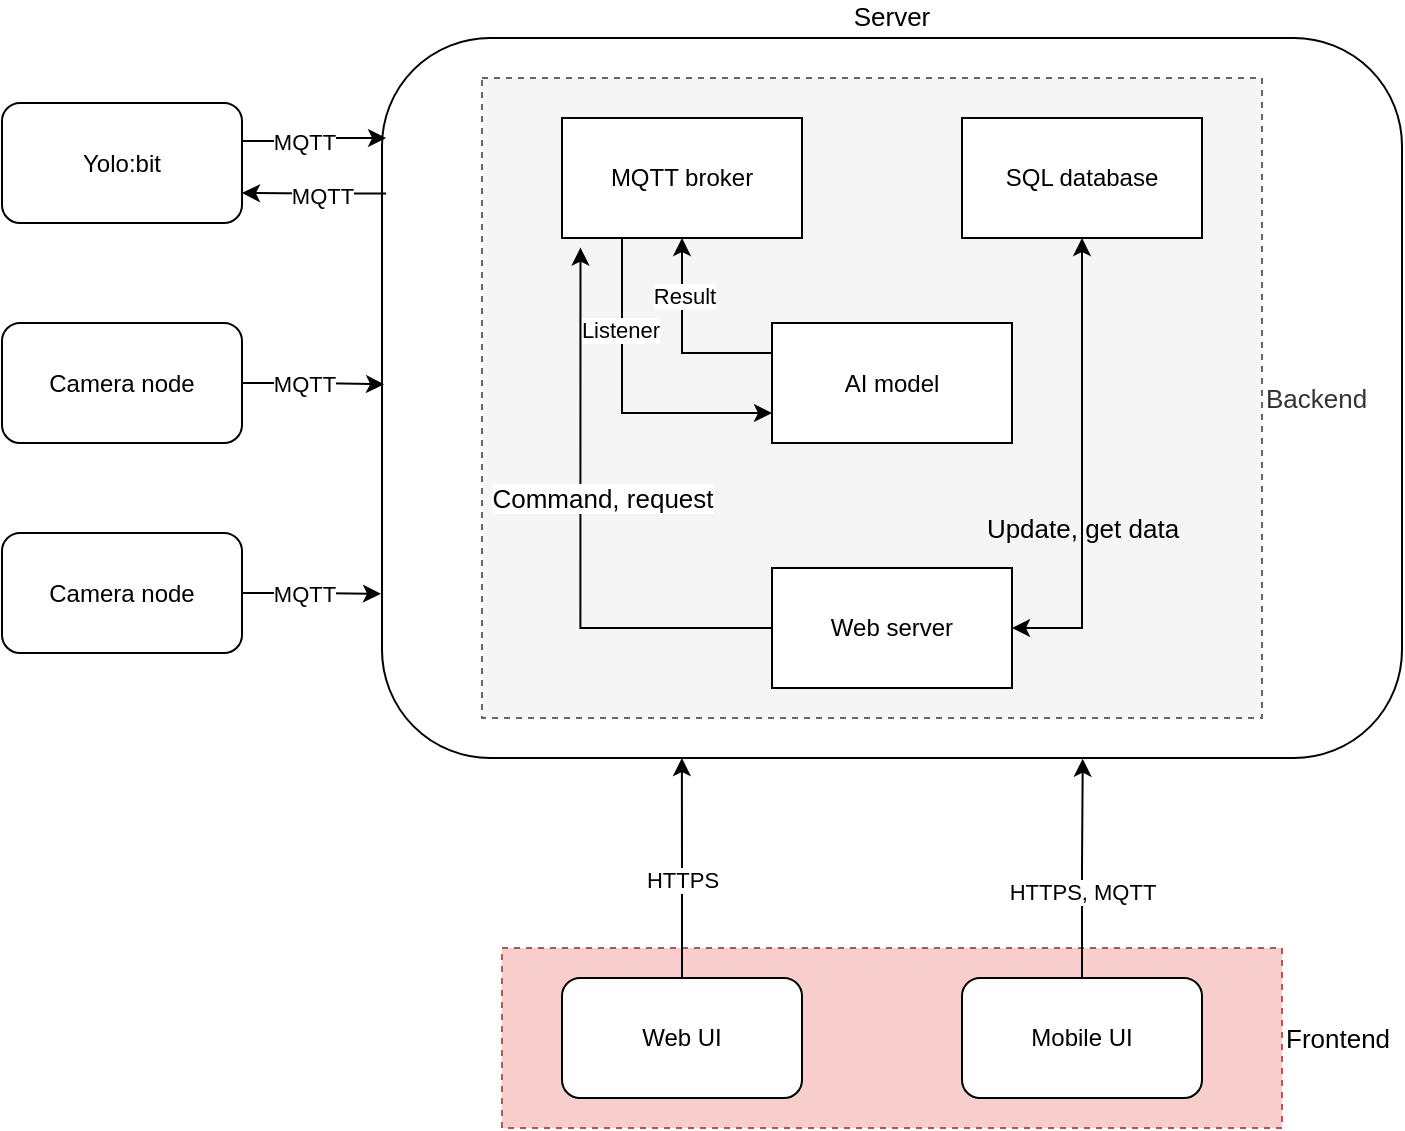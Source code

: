 <mxfile version="22.0.8" type="device">
  <diagram name="Page-1" id="zpE-Z2c8u3h8Wuc9Kl_w">
    <mxGraphModel dx="1042" dy="577" grid="1" gridSize="10" guides="1" tooltips="1" connect="1" arrows="1" fold="1" page="1" pageScale="1" pageWidth="850" pageHeight="1100" math="0" shadow="0">
      <root>
        <mxCell id="0" />
        <mxCell id="1" parent="0" />
        <mxCell id="FvEcXibYeTowdbyZoMv4-4" value="&lt;font style=&quot;font-size: 13px;&quot;&gt;Server&lt;/font&gt;" style="rounded=1;whiteSpace=wrap;html=1;verticalAlign=bottom;horizontal=1;labelPosition=center;verticalLabelPosition=top;align=center;fillColor=none;" parent="1" vertex="1">
          <mxGeometry x="290" y="70" width="510" height="360" as="geometry" />
        </mxCell>
        <mxCell id="FvEcXibYeTowdbyZoMv4-21" value="&lt;font style=&quot;font-size: 13px;&quot;&gt;Frontend&lt;/font&gt;" style="rounded=0;whiteSpace=wrap;html=1;fillColor=#f8cecc;dashed=1;labelPosition=right;verticalLabelPosition=middle;align=left;verticalAlign=middle;strokeColor=#b85450;" parent="1" vertex="1">
          <mxGeometry x="350" y="525" width="390" height="90" as="geometry" />
        </mxCell>
        <mxCell id="FvEcXibYeTowdbyZoMv4-19" value="&lt;font style=&quot;font-size: 13px;&quot;&gt;Backend&lt;/font&gt;" style="rounded=0;whiteSpace=wrap;html=1;fillColor=#f5f5f5;dashed=1;labelPosition=right;verticalLabelPosition=middle;align=left;verticalAlign=middle;glass=0;fontColor=#333333;strokeColor=#666666;" parent="1" vertex="1">
          <mxGeometry x="340" y="90" width="390" height="320" as="geometry" />
        </mxCell>
        <mxCell id="FvEcXibYeTowdbyZoMv4-1" value="Yolo:bit" style="rounded=1;whiteSpace=wrap;html=1;" parent="1" vertex="1">
          <mxGeometry x="100" y="102.5" width="120" height="60" as="geometry" />
        </mxCell>
        <mxCell id="FvEcXibYeTowdbyZoMv4-2" value="Camera node" style="rounded=1;whiteSpace=wrap;html=1;" parent="1" vertex="1">
          <mxGeometry x="100" y="212.5" width="120" height="60" as="geometry" />
        </mxCell>
        <mxCell id="FvEcXibYeTowdbyZoMv4-3" value="Camera node" style="rounded=1;whiteSpace=wrap;html=1;" parent="1" vertex="1">
          <mxGeometry x="100" y="317.5" width="120" height="60" as="geometry" />
        </mxCell>
        <mxCell id="FvEcXibYeTowdbyZoMv4-5" value="Web UI" style="rounded=1;whiteSpace=wrap;html=1;" parent="1" vertex="1">
          <mxGeometry x="380" y="540" width="120" height="60" as="geometry" />
        </mxCell>
        <mxCell id="FvEcXibYeTowdbyZoMv4-6" value="Mobile UI" style="rounded=1;whiteSpace=wrap;html=1;" parent="1" vertex="1">
          <mxGeometry x="580" y="540" width="120" height="60" as="geometry" />
        </mxCell>
        <mxCell id="FvEcXibYeTowdbyZoMv4-15" style="edgeStyle=orthogonalEdgeStyle;rounded=0;orthogonalLoop=1;jettySize=auto;html=1;exitX=0.25;exitY=1;exitDx=0;exitDy=0;entryX=0;entryY=0.75;entryDx=0;entryDy=0;" parent="1" source="FvEcXibYeTowdbyZoMv4-7" target="FvEcXibYeTowdbyZoMv4-9" edge="1">
          <mxGeometry relative="1" as="geometry" />
        </mxCell>
        <mxCell id="FvEcXibYeTowdbyZoMv4-16" value="Listener" style="edgeLabel;html=1;align=center;verticalAlign=middle;resizable=0;points=[];" parent="FvEcXibYeTowdbyZoMv4-15" vertex="1" connectable="0">
          <mxGeometry x="-0.443" y="-1" relative="1" as="geometry">
            <mxPoint as="offset" />
          </mxGeometry>
        </mxCell>
        <mxCell id="FvEcXibYeTowdbyZoMv4-7" value="MQTT broker" style="rounded=0;whiteSpace=wrap;html=1;" parent="1" vertex="1">
          <mxGeometry x="380" y="110" width="120" height="60" as="geometry" />
        </mxCell>
        <mxCell id="FvEcXibYeTowdbyZoMv4-8" value="SQL database" style="rounded=0;whiteSpace=wrap;html=1;" parent="1" vertex="1">
          <mxGeometry x="580" y="110" width="120" height="60" as="geometry" />
        </mxCell>
        <mxCell id="FvEcXibYeTowdbyZoMv4-17" style="edgeStyle=orthogonalEdgeStyle;rounded=0;orthogonalLoop=1;jettySize=auto;html=1;exitX=0;exitY=0.25;exitDx=0;exitDy=0;" parent="1" source="FvEcXibYeTowdbyZoMv4-9" target="FvEcXibYeTowdbyZoMv4-7" edge="1">
          <mxGeometry relative="1" as="geometry" />
        </mxCell>
        <mxCell id="FvEcXibYeTowdbyZoMv4-18" value="Result" style="edgeLabel;html=1;align=center;verticalAlign=middle;resizable=0;points=[];" parent="FvEcXibYeTowdbyZoMv4-17" vertex="1" connectable="0">
          <mxGeometry x="0.441" y="-1" relative="1" as="geometry">
            <mxPoint as="offset" />
          </mxGeometry>
        </mxCell>
        <mxCell id="FvEcXibYeTowdbyZoMv4-9" value="AI model" style="rounded=0;whiteSpace=wrap;html=1;" parent="1" vertex="1">
          <mxGeometry x="485" y="212.5" width="120" height="60" as="geometry" />
        </mxCell>
        <mxCell id="rIYWZfjc-Th4secKry3P-1" style="edgeStyle=orthogonalEdgeStyle;rounded=0;orthogonalLoop=1;jettySize=auto;html=1;entryX=0.5;entryY=1;entryDx=0;entryDy=0;startArrow=classic;startFill=1;" edge="1" parent="1" source="FvEcXibYeTowdbyZoMv4-20" target="FvEcXibYeTowdbyZoMv4-8">
          <mxGeometry relative="1" as="geometry">
            <Array as="points">
              <mxPoint x="640" y="365" />
            </Array>
          </mxGeometry>
        </mxCell>
        <mxCell id="FvEcXibYeTowdbyZoMv4-20" value="Web server" style="rounded=0;whiteSpace=wrap;html=1;" parent="1" vertex="1">
          <mxGeometry x="485" y="335" width="120" height="60" as="geometry" />
        </mxCell>
        <mxCell id="FvEcXibYeTowdbyZoMv4-25" style="edgeStyle=orthogonalEdgeStyle;rounded=0;orthogonalLoop=1;jettySize=auto;html=1;entryX=0.294;entryY=1;entryDx=0;entryDy=0;entryPerimeter=0;" parent="1" source="FvEcXibYeTowdbyZoMv4-5" target="FvEcXibYeTowdbyZoMv4-4" edge="1">
          <mxGeometry relative="1" as="geometry" />
        </mxCell>
        <mxCell id="FvEcXibYeTowdbyZoMv4-27" value="HTTPS" style="edgeLabel;html=1;align=center;verticalAlign=middle;resizable=0;points=[];" parent="FvEcXibYeTowdbyZoMv4-25" vertex="1" connectable="0">
          <mxGeometry x="-0.103" y="1" relative="1" as="geometry">
            <mxPoint x="1" as="offset" />
          </mxGeometry>
        </mxCell>
        <mxCell id="FvEcXibYeTowdbyZoMv4-26" style="edgeStyle=orthogonalEdgeStyle;rounded=0;orthogonalLoop=1;jettySize=auto;html=1;entryX=0.687;entryY=1.001;entryDx=0;entryDy=0;entryPerimeter=0;" parent="1" source="FvEcXibYeTowdbyZoMv4-6" target="FvEcXibYeTowdbyZoMv4-4" edge="1">
          <mxGeometry relative="1" as="geometry" />
        </mxCell>
        <mxCell id="FvEcXibYeTowdbyZoMv4-28" value="HTTPS, MQTT" style="edgeLabel;html=1;align=center;verticalAlign=middle;resizable=0;points=[];" parent="FvEcXibYeTowdbyZoMv4-26" vertex="1" connectable="0">
          <mxGeometry x="-0.215" relative="1" as="geometry">
            <mxPoint as="offset" />
          </mxGeometry>
        </mxCell>
        <mxCell id="FvEcXibYeTowdbyZoMv4-29" style="edgeStyle=orthogonalEdgeStyle;rounded=0;orthogonalLoop=1;jettySize=auto;html=1;entryX=0.002;entryY=0.481;entryDx=0;entryDy=0;entryPerimeter=0;" parent="1" source="FvEcXibYeTowdbyZoMv4-2" target="FvEcXibYeTowdbyZoMv4-4" edge="1">
          <mxGeometry relative="1" as="geometry" />
        </mxCell>
        <mxCell id="FvEcXibYeTowdbyZoMv4-33" value="MQTT" style="edgeLabel;html=1;align=center;verticalAlign=middle;resizable=0;points=[];" parent="FvEcXibYeTowdbyZoMv4-29" vertex="1" connectable="0">
          <mxGeometry x="-0.14" y="1" relative="1" as="geometry">
            <mxPoint y="1" as="offset" />
          </mxGeometry>
        </mxCell>
        <mxCell id="FvEcXibYeTowdbyZoMv4-30" style="edgeStyle=orthogonalEdgeStyle;rounded=0;orthogonalLoop=1;jettySize=auto;html=1;entryX=-0.001;entryY=0.772;entryDx=0;entryDy=0;entryPerimeter=0;" parent="1" source="FvEcXibYeTowdbyZoMv4-3" target="FvEcXibYeTowdbyZoMv4-4" edge="1">
          <mxGeometry relative="1" as="geometry" />
        </mxCell>
        <mxCell id="FvEcXibYeTowdbyZoMv4-32" value="MQTT" style="edgeLabel;html=1;align=center;verticalAlign=middle;resizable=0;points=[];" parent="FvEcXibYeTowdbyZoMv4-30" vertex="1" connectable="0">
          <mxGeometry x="-0.118" y="3" relative="1" as="geometry">
            <mxPoint y="3" as="offset" />
          </mxGeometry>
        </mxCell>
        <mxCell id="FvEcXibYeTowdbyZoMv4-31" style="edgeStyle=orthogonalEdgeStyle;rounded=0;orthogonalLoop=1;jettySize=auto;html=1;entryX=0.004;entryY=0.171;entryDx=0;entryDy=0;entryPerimeter=0;" parent="1" edge="1">
          <mxGeometry relative="1" as="geometry">
            <mxPoint x="220" y="120.059" as="sourcePoint" />
            <mxPoint x="292.04" y="120.0" as="targetPoint" />
            <Array as="points">
              <mxPoint x="255" y="121.44" />
            </Array>
          </mxGeometry>
        </mxCell>
        <mxCell id="FvEcXibYeTowdbyZoMv4-34" value="MQTT" style="edgeLabel;html=1;align=center;verticalAlign=middle;resizable=0;points=[];" parent="FvEcXibYeTowdbyZoMv4-31" vertex="1" connectable="0">
          <mxGeometry x="-0.132" y="2" relative="1" as="geometry">
            <mxPoint y="2" as="offset" />
          </mxGeometry>
        </mxCell>
        <mxCell id="FvEcXibYeTowdbyZoMv4-37" style="edgeStyle=orthogonalEdgeStyle;rounded=0;orthogonalLoop=1;jettySize=auto;html=1;exitX=0.004;exitY=0.216;exitDx=0;exitDy=0;entryX=1;entryY=0.75;entryDx=0;entryDy=0;exitPerimeter=0;" parent="1" source="FvEcXibYeTowdbyZoMv4-4" target="FvEcXibYeTowdbyZoMv4-1" edge="1">
          <mxGeometry relative="1" as="geometry" />
        </mxCell>
        <mxCell id="FvEcXibYeTowdbyZoMv4-38" value="MQTT" style="edgeLabel;html=1;align=center;verticalAlign=middle;resizable=0;points=[];" parent="FvEcXibYeTowdbyZoMv4-37" vertex="1" connectable="0">
          <mxGeometry x="0.122" y="1" relative="1" as="geometry">
            <mxPoint x="8" as="offset" />
          </mxGeometry>
        </mxCell>
        <mxCell id="rIYWZfjc-Th4secKry3P-2" value="&lt;font style=&quot;font-size: 13px;&quot;&gt;Update, get data&lt;/font&gt;" style="text;html=1;align=center;verticalAlign=middle;resizable=0;points=[];autosize=1;strokeColor=none;fillColor=none;" vertex="1" parent="1">
          <mxGeometry x="580" y="300" width="120" height="30" as="geometry" />
        </mxCell>
        <mxCell id="rIYWZfjc-Th4secKry3P-4" style="edgeStyle=orthogonalEdgeStyle;rounded=0;orthogonalLoop=1;jettySize=auto;html=1;entryX=0.077;entryY=1.08;entryDx=0;entryDy=0;entryPerimeter=0;startArrow=none;startFill=0;" edge="1" parent="1" source="FvEcXibYeTowdbyZoMv4-20" target="FvEcXibYeTowdbyZoMv4-7">
          <mxGeometry relative="1" as="geometry">
            <Array as="points">
              <mxPoint x="389" y="365" />
            </Array>
          </mxGeometry>
        </mxCell>
        <mxCell id="rIYWZfjc-Th4secKry3P-5" value="&lt;font style=&quot;font-size: 13px;&quot;&gt;Command, request&lt;/font&gt;" style="edgeLabel;html=1;align=center;verticalAlign=middle;resizable=0;points=[];" vertex="1" connectable="0" parent="rIYWZfjc-Th4secKry3P-4">
          <mxGeometry x="0.12" y="1" relative="1" as="geometry">
            <mxPoint x="12" y="-1" as="offset" />
          </mxGeometry>
        </mxCell>
      </root>
    </mxGraphModel>
  </diagram>
</mxfile>
